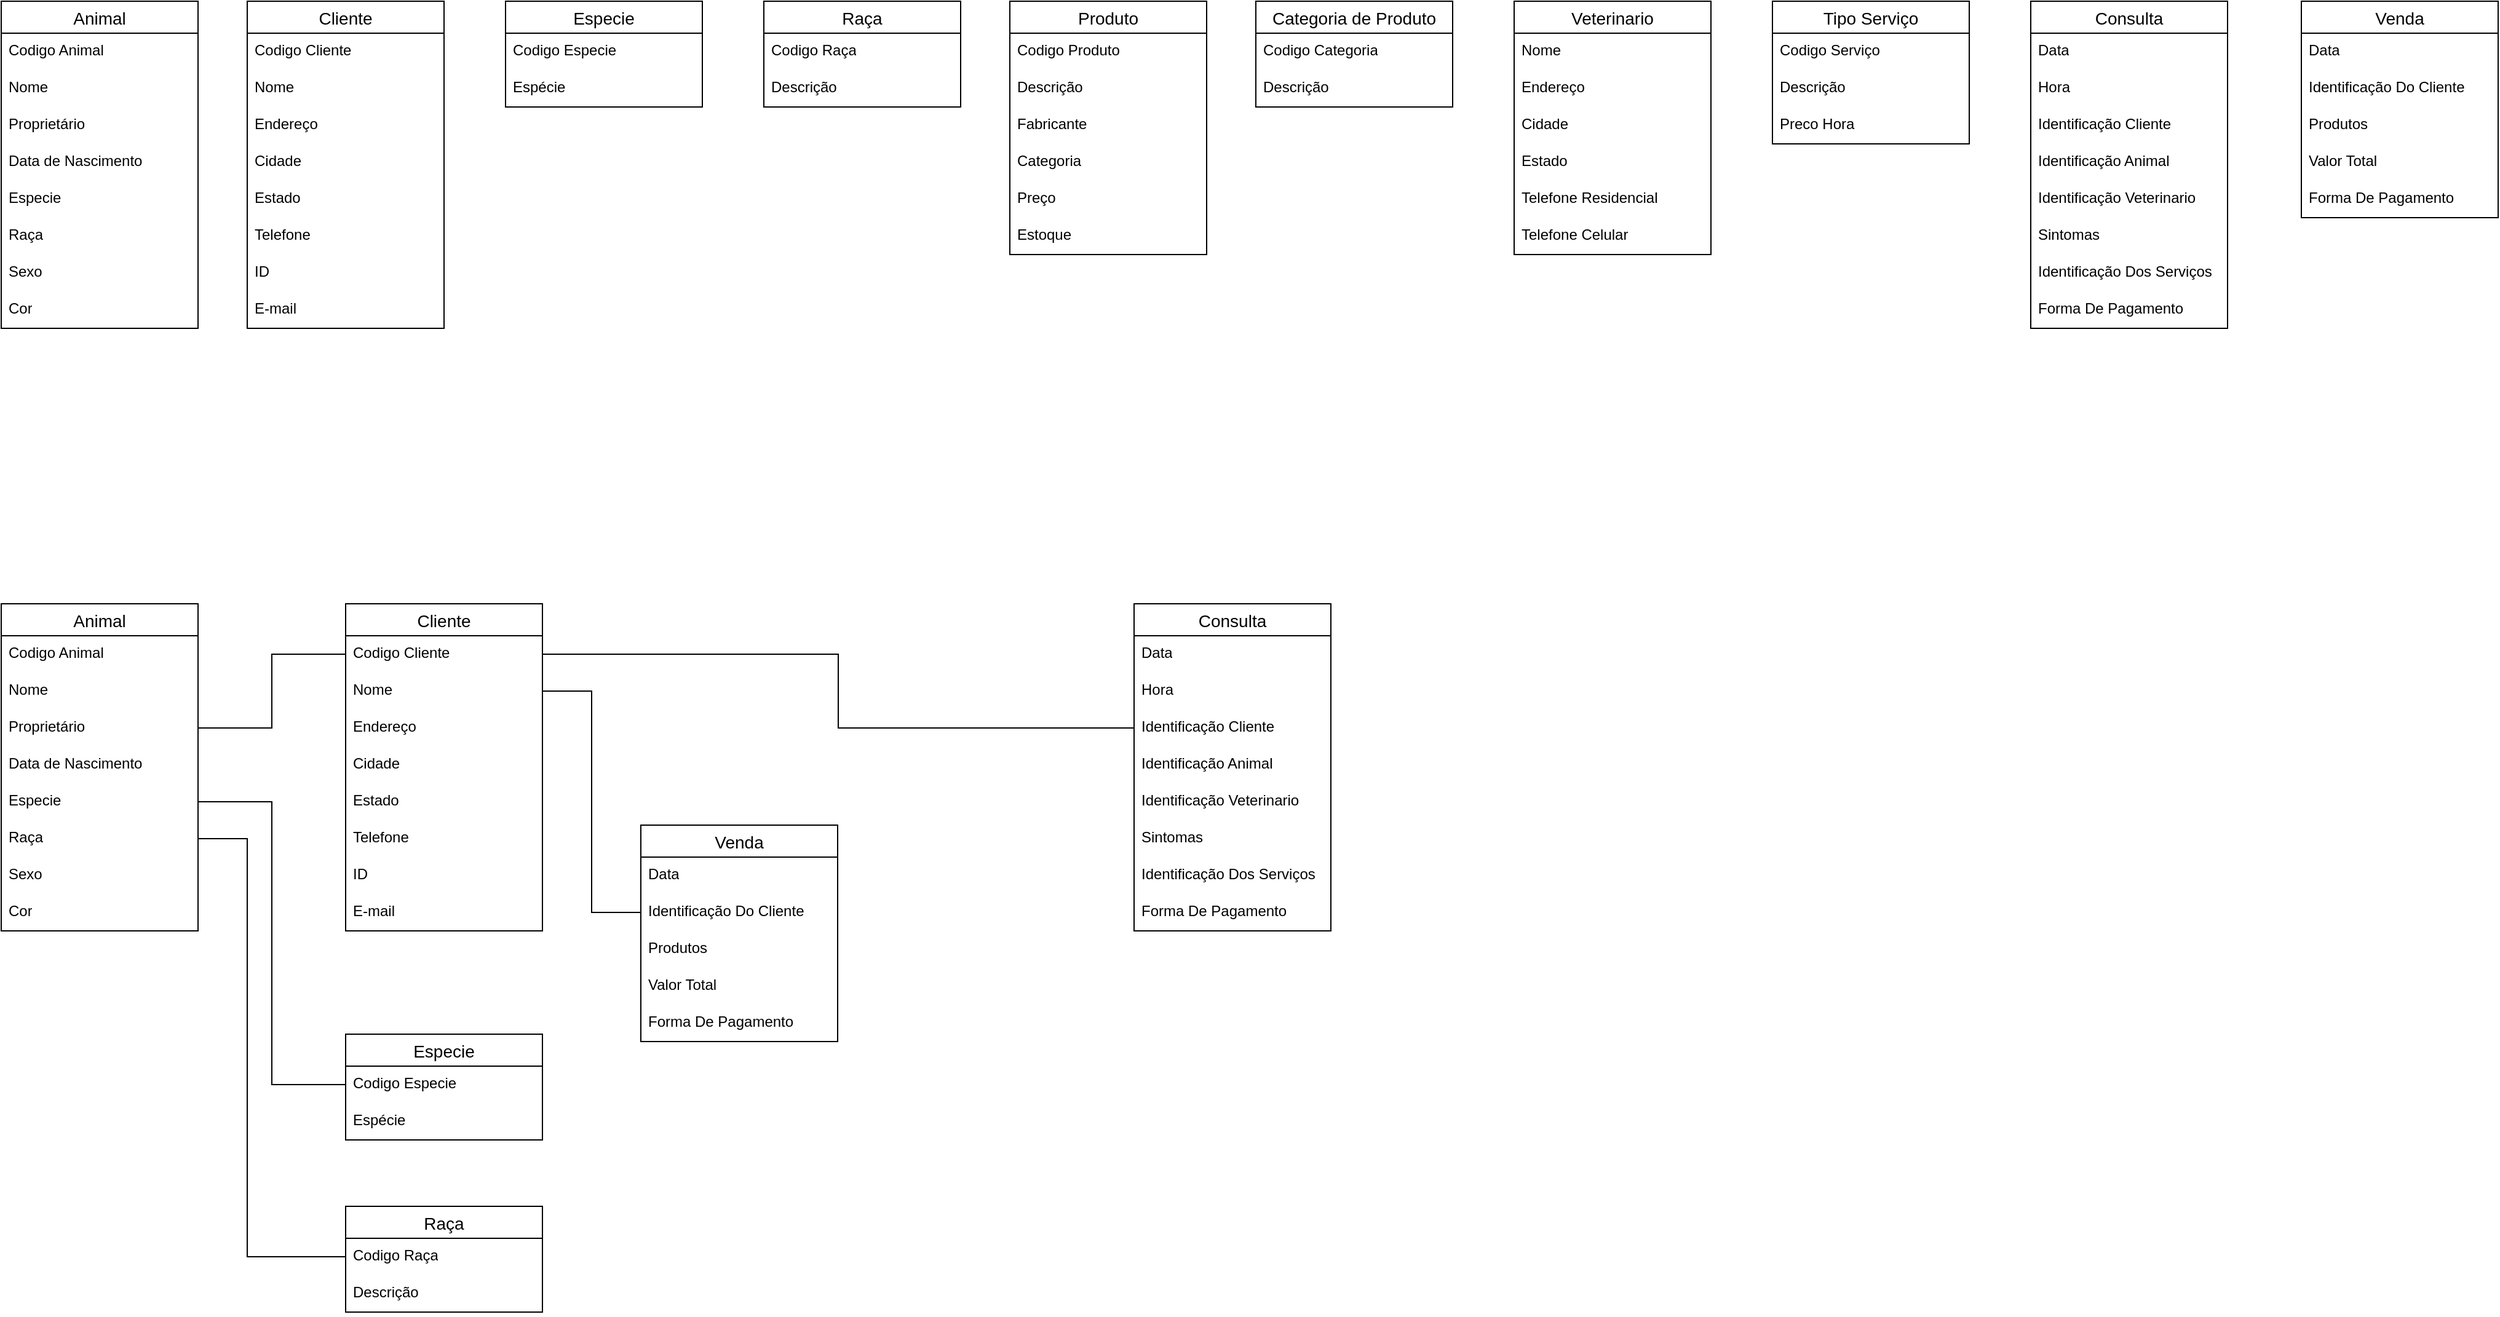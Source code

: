 <mxfile version="22.0.0" type="github">
  <diagram name="Página-1" id="ZrA-hHJ0svuS0dq6kswA">
    <mxGraphModel dx="1093" dy="605" grid="1" gridSize="10" guides="1" tooltips="1" connect="1" arrows="1" fold="1" page="1" pageScale="1" pageWidth="827" pageHeight="1169" math="0" shadow="0">
      <root>
        <mxCell id="0" />
        <mxCell id="1" parent="0" />
        <mxCell id="Bo7M6a19OD1Z6Rpg5-J2-1" value="Animal" style="swimlane;fontStyle=0;childLayout=stackLayout;horizontal=1;startSize=26;horizontalStack=0;resizeParent=1;resizeParentMax=0;resizeLast=0;collapsible=1;marginBottom=0;align=center;fontSize=14;" parent="1" vertex="1">
          <mxGeometry x="240" y="110" width="160" height="266" as="geometry" />
        </mxCell>
        <mxCell id="Bo7M6a19OD1Z6Rpg5-J2-2" value="Codigo Animal" style="text;strokeColor=none;fillColor=none;spacingLeft=4;spacingRight=4;overflow=hidden;rotatable=0;points=[[0,0.5],[1,0.5]];portConstraint=eastwest;fontSize=12;whiteSpace=wrap;html=1;" parent="Bo7M6a19OD1Z6Rpg5-J2-1" vertex="1">
          <mxGeometry y="26" width="160" height="30" as="geometry" />
        </mxCell>
        <mxCell id="Bo7M6a19OD1Z6Rpg5-J2-3" value="Nome" style="text;strokeColor=none;fillColor=none;spacingLeft=4;spacingRight=4;overflow=hidden;rotatable=0;points=[[0,0.5],[1,0.5]];portConstraint=eastwest;fontSize=12;whiteSpace=wrap;html=1;" parent="Bo7M6a19OD1Z6Rpg5-J2-1" vertex="1">
          <mxGeometry y="56" width="160" height="30" as="geometry" />
        </mxCell>
        <mxCell id="Bo7M6a19OD1Z6Rpg5-J2-6" value="Proprietário" style="text;strokeColor=none;fillColor=none;spacingLeft=4;spacingRight=4;overflow=hidden;rotatable=0;points=[[0,0.5],[1,0.5]];portConstraint=eastwest;fontSize=12;whiteSpace=wrap;html=1;" parent="Bo7M6a19OD1Z6Rpg5-J2-1" vertex="1">
          <mxGeometry y="86" width="160" height="30" as="geometry" />
        </mxCell>
        <mxCell id="Bo7M6a19OD1Z6Rpg5-J2-7" value="Data de Nascimento" style="text;strokeColor=none;fillColor=none;spacingLeft=4;spacingRight=4;overflow=hidden;rotatable=0;points=[[0,0.5],[1,0.5]];portConstraint=eastwest;fontSize=12;whiteSpace=wrap;html=1;" parent="Bo7M6a19OD1Z6Rpg5-J2-1" vertex="1">
          <mxGeometry y="116" width="160" height="30" as="geometry" />
        </mxCell>
        <mxCell id="Bo7M6a19OD1Z6Rpg5-J2-4" value="Especie" style="text;strokeColor=none;fillColor=none;spacingLeft=4;spacingRight=4;overflow=hidden;rotatable=0;points=[[0,0.5],[1,0.5]];portConstraint=eastwest;fontSize=12;whiteSpace=wrap;html=1;" parent="Bo7M6a19OD1Z6Rpg5-J2-1" vertex="1">
          <mxGeometry y="146" width="160" height="30" as="geometry" />
        </mxCell>
        <mxCell id="Bo7M6a19OD1Z6Rpg5-J2-8" value="Raça" style="text;strokeColor=none;fillColor=none;spacingLeft=4;spacingRight=4;overflow=hidden;rotatable=0;points=[[0,0.5],[1,0.5]];portConstraint=eastwest;fontSize=12;whiteSpace=wrap;html=1;" parent="Bo7M6a19OD1Z6Rpg5-J2-1" vertex="1">
          <mxGeometry y="176" width="160" height="30" as="geometry" />
        </mxCell>
        <mxCell id="Bo7M6a19OD1Z6Rpg5-J2-9" value="Sexo" style="text;strokeColor=none;fillColor=none;spacingLeft=4;spacingRight=4;overflow=hidden;rotatable=0;points=[[0,0.5],[1,0.5]];portConstraint=eastwest;fontSize=12;whiteSpace=wrap;html=1;" parent="Bo7M6a19OD1Z6Rpg5-J2-1" vertex="1">
          <mxGeometry y="206" width="160" height="30" as="geometry" />
        </mxCell>
        <mxCell id="Bo7M6a19OD1Z6Rpg5-J2-10" value="Cor" style="text;strokeColor=none;fillColor=none;spacingLeft=4;spacingRight=4;overflow=hidden;rotatable=0;points=[[0,0.5],[1,0.5]];portConstraint=eastwest;fontSize=12;whiteSpace=wrap;html=1;" parent="Bo7M6a19OD1Z6Rpg5-J2-1" vertex="1">
          <mxGeometry y="236" width="160" height="30" as="geometry" />
        </mxCell>
        <mxCell id="Bo7M6a19OD1Z6Rpg5-J2-11" value="Cliente" style="swimlane;fontStyle=0;childLayout=stackLayout;horizontal=1;startSize=26;horizontalStack=0;resizeParent=1;resizeParentMax=0;resizeLast=0;collapsible=1;marginBottom=0;align=center;fontSize=14;" parent="1" vertex="1">
          <mxGeometry x="440" y="110" width="160" height="266" as="geometry" />
        </mxCell>
        <mxCell id="Bo7M6a19OD1Z6Rpg5-J2-12" value="Codigo Cliente" style="text;strokeColor=none;fillColor=none;spacingLeft=4;spacingRight=4;overflow=hidden;rotatable=0;points=[[0,0.5],[1,0.5]];portConstraint=eastwest;fontSize=12;whiteSpace=wrap;html=1;" parent="Bo7M6a19OD1Z6Rpg5-J2-11" vertex="1">
          <mxGeometry y="26" width="160" height="30" as="geometry" />
        </mxCell>
        <mxCell id="Bo7M6a19OD1Z6Rpg5-J2-13" value="Nome" style="text;strokeColor=none;fillColor=none;spacingLeft=4;spacingRight=4;overflow=hidden;rotatable=0;points=[[0,0.5],[1,0.5]];portConstraint=eastwest;fontSize=12;whiteSpace=wrap;html=1;" parent="Bo7M6a19OD1Z6Rpg5-J2-11" vertex="1">
          <mxGeometry y="56" width="160" height="30" as="geometry" />
        </mxCell>
        <mxCell id="Bo7M6a19OD1Z6Rpg5-J2-14" value="Endereço" style="text;strokeColor=none;fillColor=none;spacingLeft=4;spacingRight=4;overflow=hidden;rotatable=0;points=[[0,0.5],[1,0.5]];portConstraint=eastwest;fontSize=12;whiteSpace=wrap;html=1;" parent="Bo7M6a19OD1Z6Rpg5-J2-11" vertex="1">
          <mxGeometry y="86" width="160" height="30" as="geometry" />
        </mxCell>
        <mxCell id="Bo7M6a19OD1Z6Rpg5-J2-15" value="Cidade" style="text;strokeColor=none;fillColor=none;spacingLeft=4;spacingRight=4;overflow=hidden;rotatable=0;points=[[0,0.5],[1,0.5]];portConstraint=eastwest;fontSize=12;whiteSpace=wrap;html=1;" parent="Bo7M6a19OD1Z6Rpg5-J2-11" vertex="1">
          <mxGeometry y="116" width="160" height="30" as="geometry" />
        </mxCell>
        <mxCell id="Bo7M6a19OD1Z6Rpg5-J2-16" value="Estado" style="text;strokeColor=none;fillColor=none;spacingLeft=4;spacingRight=4;overflow=hidden;rotatable=0;points=[[0,0.5],[1,0.5]];portConstraint=eastwest;fontSize=12;whiteSpace=wrap;html=1;" parent="Bo7M6a19OD1Z6Rpg5-J2-11" vertex="1">
          <mxGeometry y="146" width="160" height="30" as="geometry" />
        </mxCell>
        <mxCell id="Bo7M6a19OD1Z6Rpg5-J2-17" value="Telefone" style="text;strokeColor=none;fillColor=none;spacingLeft=4;spacingRight=4;overflow=hidden;rotatable=0;points=[[0,0.5],[1,0.5]];portConstraint=eastwest;fontSize=12;whiteSpace=wrap;html=1;" parent="Bo7M6a19OD1Z6Rpg5-J2-11" vertex="1">
          <mxGeometry y="176" width="160" height="30" as="geometry" />
        </mxCell>
        <mxCell id="Bo7M6a19OD1Z6Rpg5-J2-18" value="ID" style="text;strokeColor=none;fillColor=none;spacingLeft=4;spacingRight=4;overflow=hidden;rotatable=0;points=[[0,0.5],[1,0.5]];portConstraint=eastwest;fontSize=12;whiteSpace=wrap;html=1;" parent="Bo7M6a19OD1Z6Rpg5-J2-11" vertex="1">
          <mxGeometry y="206" width="160" height="30" as="geometry" />
        </mxCell>
        <mxCell id="Bo7M6a19OD1Z6Rpg5-J2-19" value="E-mail" style="text;strokeColor=none;fillColor=none;spacingLeft=4;spacingRight=4;overflow=hidden;rotatable=0;points=[[0,0.5],[1,0.5]];portConstraint=eastwest;fontSize=12;whiteSpace=wrap;html=1;" parent="Bo7M6a19OD1Z6Rpg5-J2-11" vertex="1">
          <mxGeometry y="236" width="160" height="30" as="geometry" />
        </mxCell>
        <mxCell id="Bo7M6a19OD1Z6Rpg5-J2-21" value="Especie" style="swimlane;fontStyle=0;childLayout=stackLayout;horizontal=1;startSize=26;horizontalStack=0;resizeParent=1;resizeParentMax=0;resizeLast=0;collapsible=1;marginBottom=0;align=center;fontSize=14;" parent="1" vertex="1">
          <mxGeometry x="650" y="110" width="160" height="86" as="geometry" />
        </mxCell>
        <mxCell id="Bo7M6a19OD1Z6Rpg5-J2-22" value="Codigo Especie" style="text;strokeColor=none;fillColor=none;spacingLeft=4;spacingRight=4;overflow=hidden;rotatable=0;points=[[0,0.5],[1,0.5]];portConstraint=eastwest;fontSize=12;whiteSpace=wrap;html=1;" parent="Bo7M6a19OD1Z6Rpg5-J2-21" vertex="1">
          <mxGeometry y="26" width="160" height="30" as="geometry" />
        </mxCell>
        <mxCell id="Bo7M6a19OD1Z6Rpg5-J2-23" value="Espécie" style="text;strokeColor=none;fillColor=none;spacingLeft=4;spacingRight=4;overflow=hidden;rotatable=0;points=[[0,0.5],[1,0.5]];portConstraint=eastwest;fontSize=12;whiteSpace=wrap;html=1;" parent="Bo7M6a19OD1Z6Rpg5-J2-21" vertex="1">
          <mxGeometry y="56" width="160" height="30" as="geometry" />
        </mxCell>
        <mxCell id="Bo7M6a19OD1Z6Rpg5-J2-30" value="Raça" style="swimlane;fontStyle=0;childLayout=stackLayout;horizontal=1;startSize=26;horizontalStack=0;resizeParent=1;resizeParentMax=0;resizeLast=0;collapsible=1;marginBottom=0;align=center;fontSize=14;" parent="1" vertex="1">
          <mxGeometry x="860" y="110" width="160" height="86" as="geometry" />
        </mxCell>
        <mxCell id="Bo7M6a19OD1Z6Rpg5-J2-31" value="Codigo Raça" style="text;strokeColor=none;fillColor=none;spacingLeft=4;spacingRight=4;overflow=hidden;rotatable=0;points=[[0,0.5],[1,0.5]];portConstraint=eastwest;fontSize=12;whiteSpace=wrap;html=1;" parent="Bo7M6a19OD1Z6Rpg5-J2-30" vertex="1">
          <mxGeometry y="26" width="160" height="30" as="geometry" />
        </mxCell>
        <mxCell id="Bo7M6a19OD1Z6Rpg5-J2-32" value="Descrição" style="text;strokeColor=none;fillColor=none;spacingLeft=4;spacingRight=4;overflow=hidden;rotatable=0;points=[[0,0.5],[1,0.5]];portConstraint=eastwest;fontSize=12;whiteSpace=wrap;html=1;" parent="Bo7M6a19OD1Z6Rpg5-J2-30" vertex="1">
          <mxGeometry y="56" width="160" height="30" as="geometry" />
        </mxCell>
        <mxCell id="Bo7M6a19OD1Z6Rpg5-J2-33" value="Produto" style="swimlane;fontStyle=0;childLayout=stackLayout;horizontal=1;startSize=26;horizontalStack=0;resizeParent=1;resizeParentMax=0;resizeLast=0;collapsible=1;marginBottom=0;align=center;fontSize=14;" parent="1" vertex="1">
          <mxGeometry x="1060" y="110" width="160" height="206" as="geometry" />
        </mxCell>
        <mxCell id="Bo7M6a19OD1Z6Rpg5-J2-34" value="Codigo Produto" style="text;strokeColor=none;fillColor=none;spacingLeft=4;spacingRight=4;overflow=hidden;rotatable=0;points=[[0,0.5],[1,0.5]];portConstraint=eastwest;fontSize=12;whiteSpace=wrap;html=1;" parent="Bo7M6a19OD1Z6Rpg5-J2-33" vertex="1">
          <mxGeometry y="26" width="160" height="30" as="geometry" />
        </mxCell>
        <mxCell id="Bo7M6a19OD1Z6Rpg5-J2-35" value="Descrição" style="text;strokeColor=none;fillColor=none;spacingLeft=4;spacingRight=4;overflow=hidden;rotatable=0;points=[[0,0.5],[1,0.5]];portConstraint=eastwest;fontSize=12;whiteSpace=wrap;html=1;" parent="Bo7M6a19OD1Z6Rpg5-J2-33" vertex="1">
          <mxGeometry y="56" width="160" height="30" as="geometry" />
        </mxCell>
        <mxCell id="Bo7M6a19OD1Z6Rpg5-J2-36" value="Fabricante" style="text;strokeColor=none;fillColor=none;spacingLeft=4;spacingRight=4;overflow=hidden;rotatable=0;points=[[0,0.5],[1,0.5]];portConstraint=eastwest;fontSize=12;whiteSpace=wrap;html=1;" parent="Bo7M6a19OD1Z6Rpg5-J2-33" vertex="1">
          <mxGeometry y="86" width="160" height="30" as="geometry" />
        </mxCell>
        <mxCell id="Bo7M6a19OD1Z6Rpg5-J2-37" value="Categoria" style="text;strokeColor=none;fillColor=none;spacingLeft=4;spacingRight=4;overflow=hidden;rotatable=0;points=[[0,0.5],[1,0.5]];portConstraint=eastwest;fontSize=12;whiteSpace=wrap;html=1;" parent="Bo7M6a19OD1Z6Rpg5-J2-33" vertex="1">
          <mxGeometry y="116" width="160" height="30" as="geometry" />
        </mxCell>
        <mxCell id="Bo7M6a19OD1Z6Rpg5-J2-38" value="Preço" style="text;strokeColor=none;fillColor=none;spacingLeft=4;spacingRight=4;overflow=hidden;rotatable=0;points=[[0,0.5],[1,0.5]];portConstraint=eastwest;fontSize=12;whiteSpace=wrap;html=1;" parent="Bo7M6a19OD1Z6Rpg5-J2-33" vertex="1">
          <mxGeometry y="146" width="160" height="30" as="geometry" />
        </mxCell>
        <mxCell id="Bo7M6a19OD1Z6Rpg5-J2-39" value="Estoque" style="text;strokeColor=none;fillColor=none;spacingLeft=4;spacingRight=4;overflow=hidden;rotatable=0;points=[[0,0.5],[1,0.5]];portConstraint=eastwest;fontSize=12;whiteSpace=wrap;html=1;" parent="Bo7M6a19OD1Z6Rpg5-J2-33" vertex="1">
          <mxGeometry y="176" width="160" height="30" as="geometry" />
        </mxCell>
        <mxCell id="Bo7M6a19OD1Z6Rpg5-J2-42" value="Categoria de Produto" style="swimlane;fontStyle=0;childLayout=stackLayout;horizontal=1;startSize=26;horizontalStack=0;resizeParent=1;resizeParentMax=0;resizeLast=0;collapsible=1;marginBottom=0;align=center;fontSize=14;" parent="1" vertex="1">
          <mxGeometry x="1260" y="110" width="160" height="86" as="geometry" />
        </mxCell>
        <mxCell id="Bo7M6a19OD1Z6Rpg5-J2-43" value="Codigo Categoria" style="text;strokeColor=none;fillColor=none;spacingLeft=4;spacingRight=4;overflow=hidden;rotatable=0;points=[[0,0.5],[1,0.5]];portConstraint=eastwest;fontSize=12;whiteSpace=wrap;html=1;" parent="Bo7M6a19OD1Z6Rpg5-J2-42" vertex="1">
          <mxGeometry y="26" width="160" height="30" as="geometry" />
        </mxCell>
        <mxCell id="Bo7M6a19OD1Z6Rpg5-J2-44" value="Descrição" style="text;strokeColor=none;fillColor=none;spacingLeft=4;spacingRight=4;overflow=hidden;rotatable=0;points=[[0,0.5],[1,0.5]];portConstraint=eastwest;fontSize=12;whiteSpace=wrap;html=1;" parent="Bo7M6a19OD1Z6Rpg5-J2-42" vertex="1">
          <mxGeometry y="56" width="160" height="30" as="geometry" />
        </mxCell>
        <mxCell id="Bo7M6a19OD1Z6Rpg5-J2-45" value="Veterinario" style="swimlane;fontStyle=0;childLayout=stackLayout;horizontal=1;startSize=26;horizontalStack=0;resizeParent=1;resizeParentMax=0;resizeLast=0;collapsible=1;marginBottom=0;align=center;fontSize=14;" parent="1" vertex="1">
          <mxGeometry x="1470" y="110" width="160" height="206" as="geometry" />
        </mxCell>
        <mxCell id="Bo7M6a19OD1Z6Rpg5-J2-47" value="Nome" style="text;strokeColor=none;fillColor=none;spacingLeft=4;spacingRight=4;overflow=hidden;rotatable=0;points=[[0,0.5],[1,0.5]];portConstraint=eastwest;fontSize=12;whiteSpace=wrap;html=1;" parent="Bo7M6a19OD1Z6Rpg5-J2-45" vertex="1">
          <mxGeometry y="26" width="160" height="30" as="geometry" />
        </mxCell>
        <mxCell id="Bo7M6a19OD1Z6Rpg5-J2-48" value="Endereço" style="text;strokeColor=none;fillColor=none;spacingLeft=4;spacingRight=4;overflow=hidden;rotatable=0;points=[[0,0.5],[1,0.5]];portConstraint=eastwest;fontSize=12;whiteSpace=wrap;html=1;" parent="Bo7M6a19OD1Z6Rpg5-J2-45" vertex="1">
          <mxGeometry y="56" width="160" height="30" as="geometry" />
        </mxCell>
        <mxCell id="Bo7M6a19OD1Z6Rpg5-J2-49" value="Cidade" style="text;strokeColor=none;fillColor=none;spacingLeft=4;spacingRight=4;overflow=hidden;rotatable=0;points=[[0,0.5],[1,0.5]];portConstraint=eastwest;fontSize=12;whiteSpace=wrap;html=1;" parent="Bo7M6a19OD1Z6Rpg5-J2-45" vertex="1">
          <mxGeometry y="86" width="160" height="30" as="geometry" />
        </mxCell>
        <mxCell id="Bo7M6a19OD1Z6Rpg5-J2-50" value="Estado" style="text;strokeColor=none;fillColor=none;spacingLeft=4;spacingRight=4;overflow=hidden;rotatable=0;points=[[0,0.5],[1,0.5]];portConstraint=eastwest;fontSize=12;whiteSpace=wrap;html=1;" parent="Bo7M6a19OD1Z6Rpg5-J2-45" vertex="1">
          <mxGeometry y="116" width="160" height="30" as="geometry" />
        </mxCell>
        <mxCell id="Bo7M6a19OD1Z6Rpg5-J2-51" value="Telefone Residencial" style="text;strokeColor=none;fillColor=none;spacingLeft=4;spacingRight=4;overflow=hidden;rotatable=0;points=[[0,0.5],[1,0.5]];portConstraint=eastwest;fontSize=12;whiteSpace=wrap;html=1;" parent="Bo7M6a19OD1Z6Rpg5-J2-45" vertex="1">
          <mxGeometry y="146" width="160" height="30" as="geometry" />
        </mxCell>
        <mxCell id="Bo7M6a19OD1Z6Rpg5-J2-54" value="Telefone Celular" style="text;strokeColor=none;fillColor=none;spacingLeft=4;spacingRight=4;overflow=hidden;rotatable=0;points=[[0,0.5],[1,0.5]];portConstraint=eastwest;fontSize=12;whiteSpace=wrap;html=1;" parent="Bo7M6a19OD1Z6Rpg5-J2-45" vertex="1">
          <mxGeometry y="176" width="160" height="30" as="geometry" />
        </mxCell>
        <mxCell id="JYmGr7B9ojMFk2uYtKPB-1" value="Tipo Serviço" style="swimlane;fontStyle=0;childLayout=stackLayout;horizontal=1;startSize=26;horizontalStack=0;resizeParent=1;resizeParentMax=0;resizeLast=0;collapsible=1;marginBottom=0;align=center;fontSize=14;" vertex="1" parent="1">
          <mxGeometry x="1680" y="110" width="160" height="116" as="geometry" />
        </mxCell>
        <mxCell id="JYmGr7B9ojMFk2uYtKPB-2" value="Codigo Serviço&lt;br&gt;" style="text;strokeColor=none;fillColor=none;spacingLeft=4;spacingRight=4;overflow=hidden;rotatable=0;points=[[0,0.5],[1,0.5]];portConstraint=eastwest;fontSize=12;whiteSpace=wrap;html=1;" vertex="1" parent="JYmGr7B9ojMFk2uYtKPB-1">
          <mxGeometry y="26" width="160" height="30" as="geometry" />
        </mxCell>
        <mxCell id="JYmGr7B9ojMFk2uYtKPB-3" value="Descrição" style="text;strokeColor=none;fillColor=none;spacingLeft=4;spacingRight=4;overflow=hidden;rotatable=0;points=[[0,0.5],[1,0.5]];portConstraint=eastwest;fontSize=12;whiteSpace=wrap;html=1;" vertex="1" parent="JYmGr7B9ojMFk2uYtKPB-1">
          <mxGeometry y="56" width="160" height="30" as="geometry" />
        </mxCell>
        <mxCell id="JYmGr7B9ojMFk2uYtKPB-4" value="Preco Hora" style="text;strokeColor=none;fillColor=none;spacingLeft=4;spacingRight=4;overflow=hidden;rotatable=0;points=[[0,0.5],[1,0.5]];portConstraint=eastwest;fontSize=12;whiteSpace=wrap;html=1;" vertex="1" parent="JYmGr7B9ojMFk2uYtKPB-1">
          <mxGeometry y="86" width="160" height="30" as="geometry" />
        </mxCell>
        <mxCell id="JYmGr7B9ojMFk2uYtKPB-5" value="Consulta" style="swimlane;fontStyle=0;childLayout=stackLayout;horizontal=1;startSize=26;horizontalStack=0;resizeParent=1;resizeParentMax=0;resizeLast=0;collapsible=1;marginBottom=0;align=center;fontSize=14;" vertex="1" parent="1">
          <mxGeometry x="1890" y="110" width="160" height="266" as="geometry" />
        </mxCell>
        <mxCell id="JYmGr7B9ojMFk2uYtKPB-6" value="Data" style="text;strokeColor=none;fillColor=none;spacingLeft=4;spacingRight=4;overflow=hidden;rotatable=0;points=[[0,0.5],[1,0.5]];portConstraint=eastwest;fontSize=12;whiteSpace=wrap;html=1;" vertex="1" parent="JYmGr7B9ojMFk2uYtKPB-5">
          <mxGeometry y="26" width="160" height="30" as="geometry" />
        </mxCell>
        <mxCell id="JYmGr7B9ojMFk2uYtKPB-7" value="Hora" style="text;strokeColor=none;fillColor=none;spacingLeft=4;spacingRight=4;overflow=hidden;rotatable=0;points=[[0,0.5],[1,0.5]];portConstraint=eastwest;fontSize=12;whiteSpace=wrap;html=1;" vertex="1" parent="JYmGr7B9ojMFk2uYtKPB-5">
          <mxGeometry y="56" width="160" height="30" as="geometry" />
        </mxCell>
        <mxCell id="JYmGr7B9ojMFk2uYtKPB-8" value="&lt;div&gt;Identificação Cliente&lt;/div&gt;&lt;div&gt;&lt;br&gt;&lt;/div&gt;" style="text;strokeColor=none;fillColor=none;spacingLeft=4;spacingRight=4;overflow=hidden;rotatable=0;points=[[0,0.5],[1,0.5]];portConstraint=eastwest;fontSize=12;whiteSpace=wrap;html=1;" vertex="1" parent="JYmGr7B9ojMFk2uYtKPB-5">
          <mxGeometry y="86" width="160" height="30" as="geometry" />
        </mxCell>
        <mxCell id="JYmGr7B9ojMFk2uYtKPB-9" value="&lt;div&gt;Identificação Animal&lt;/div&gt;&lt;div&gt;&lt;br&gt;&lt;/div&gt;" style="text;strokeColor=none;fillColor=none;spacingLeft=4;spacingRight=4;overflow=hidden;rotatable=0;points=[[0,0.5],[1,0.5]];portConstraint=eastwest;fontSize=12;whiteSpace=wrap;html=1;" vertex="1" parent="JYmGr7B9ojMFk2uYtKPB-5">
          <mxGeometry y="116" width="160" height="30" as="geometry" />
        </mxCell>
        <mxCell id="JYmGr7B9ojMFk2uYtKPB-10" value="&lt;div&gt;Identificação Veterinario&lt;/div&gt;&lt;div&gt;&lt;br&gt;&lt;/div&gt;" style="text;strokeColor=none;fillColor=none;spacingLeft=4;spacingRight=4;overflow=hidden;rotatable=0;points=[[0,0.5],[1,0.5]];portConstraint=eastwest;fontSize=12;whiteSpace=wrap;html=1;" vertex="1" parent="JYmGr7B9ojMFk2uYtKPB-5">
          <mxGeometry y="146" width="160" height="30" as="geometry" />
        </mxCell>
        <mxCell id="JYmGr7B9ojMFk2uYtKPB-11" value="&lt;div&gt;Sintomas&lt;/div&gt;&lt;div&gt;&lt;br&gt;&lt;/div&gt;" style="text;strokeColor=none;fillColor=none;spacingLeft=4;spacingRight=4;overflow=hidden;rotatable=0;points=[[0,0.5],[1,0.5]];portConstraint=eastwest;fontSize=12;whiteSpace=wrap;html=1;" vertex="1" parent="JYmGr7B9ojMFk2uYtKPB-5">
          <mxGeometry y="176" width="160" height="30" as="geometry" />
        </mxCell>
        <mxCell id="JYmGr7B9ojMFk2uYtKPB-39" value="&lt;div&gt;&lt;div&gt;Identificação Dos Serviços&lt;/div&gt;&lt;/div&gt;&lt;div&gt;&lt;br&gt;&lt;/div&gt;" style="text;strokeColor=none;fillColor=none;spacingLeft=4;spacingRight=4;overflow=hidden;rotatable=0;points=[[0,0.5],[1,0.5]];portConstraint=eastwest;fontSize=12;whiteSpace=wrap;html=1;" vertex="1" parent="JYmGr7B9ojMFk2uYtKPB-5">
          <mxGeometry y="206" width="160" height="30" as="geometry" />
        </mxCell>
        <mxCell id="JYmGr7B9ojMFk2uYtKPB-40" value="&lt;div&gt;&lt;div&gt;&lt;div&gt;Forma De Pagamento&lt;/div&gt;&lt;/div&gt;&lt;/div&gt;&lt;div&gt;&lt;br&gt;&lt;/div&gt;" style="text;strokeColor=none;fillColor=none;spacingLeft=4;spacingRight=4;overflow=hidden;rotatable=0;points=[[0,0.5],[1,0.5]];portConstraint=eastwest;fontSize=12;whiteSpace=wrap;html=1;" vertex="1" parent="JYmGr7B9ojMFk2uYtKPB-5">
          <mxGeometry y="236" width="160" height="30" as="geometry" />
        </mxCell>
        <mxCell id="JYmGr7B9ojMFk2uYtKPB-12" value="Animal" style="swimlane;fontStyle=0;childLayout=stackLayout;horizontal=1;startSize=26;horizontalStack=0;resizeParent=1;resizeParentMax=0;resizeLast=0;collapsible=1;marginBottom=0;align=center;fontSize=14;" vertex="1" parent="1">
          <mxGeometry x="240" y="600" width="160" height="266" as="geometry" />
        </mxCell>
        <mxCell id="JYmGr7B9ojMFk2uYtKPB-13" value="Codigo Animal" style="text;strokeColor=none;fillColor=none;spacingLeft=4;spacingRight=4;overflow=hidden;rotatable=0;points=[[0,0.5],[1,0.5]];portConstraint=eastwest;fontSize=12;whiteSpace=wrap;html=1;" vertex="1" parent="JYmGr7B9ojMFk2uYtKPB-12">
          <mxGeometry y="26" width="160" height="30" as="geometry" />
        </mxCell>
        <mxCell id="JYmGr7B9ojMFk2uYtKPB-14" value="Nome" style="text;strokeColor=none;fillColor=none;spacingLeft=4;spacingRight=4;overflow=hidden;rotatable=0;points=[[0,0.5],[1,0.5]];portConstraint=eastwest;fontSize=12;whiteSpace=wrap;html=1;" vertex="1" parent="JYmGr7B9ojMFk2uYtKPB-12">
          <mxGeometry y="56" width="160" height="30" as="geometry" />
        </mxCell>
        <mxCell id="JYmGr7B9ojMFk2uYtKPB-15" value="Proprietário" style="text;strokeColor=none;fillColor=none;spacingLeft=4;spacingRight=4;overflow=hidden;rotatable=0;points=[[0,0.5],[1,0.5]];portConstraint=eastwest;fontSize=12;whiteSpace=wrap;html=1;" vertex="1" parent="JYmGr7B9ojMFk2uYtKPB-12">
          <mxGeometry y="86" width="160" height="30" as="geometry" />
        </mxCell>
        <mxCell id="JYmGr7B9ojMFk2uYtKPB-16" value="Data de Nascimento" style="text;strokeColor=none;fillColor=none;spacingLeft=4;spacingRight=4;overflow=hidden;rotatable=0;points=[[0,0.5],[1,0.5]];portConstraint=eastwest;fontSize=12;whiteSpace=wrap;html=1;" vertex="1" parent="JYmGr7B9ojMFk2uYtKPB-12">
          <mxGeometry y="116" width="160" height="30" as="geometry" />
        </mxCell>
        <mxCell id="JYmGr7B9ojMFk2uYtKPB-17" value="Especie" style="text;strokeColor=none;fillColor=none;spacingLeft=4;spacingRight=4;overflow=hidden;rotatable=0;points=[[0,0.5],[1,0.5]];portConstraint=eastwest;fontSize=12;whiteSpace=wrap;html=1;" vertex="1" parent="JYmGr7B9ojMFk2uYtKPB-12">
          <mxGeometry y="146" width="160" height="30" as="geometry" />
        </mxCell>
        <mxCell id="JYmGr7B9ojMFk2uYtKPB-18" value="Raça" style="text;strokeColor=none;fillColor=none;spacingLeft=4;spacingRight=4;overflow=hidden;rotatable=0;points=[[0,0.5],[1,0.5]];portConstraint=eastwest;fontSize=12;whiteSpace=wrap;html=1;" vertex="1" parent="JYmGr7B9ojMFk2uYtKPB-12">
          <mxGeometry y="176" width="160" height="30" as="geometry" />
        </mxCell>
        <mxCell id="JYmGr7B9ojMFk2uYtKPB-19" value="Sexo" style="text;strokeColor=none;fillColor=none;spacingLeft=4;spacingRight=4;overflow=hidden;rotatable=0;points=[[0,0.5],[1,0.5]];portConstraint=eastwest;fontSize=12;whiteSpace=wrap;html=1;" vertex="1" parent="JYmGr7B9ojMFk2uYtKPB-12">
          <mxGeometry y="206" width="160" height="30" as="geometry" />
        </mxCell>
        <mxCell id="JYmGr7B9ojMFk2uYtKPB-20" value="Cor" style="text;strokeColor=none;fillColor=none;spacingLeft=4;spacingRight=4;overflow=hidden;rotatable=0;points=[[0,0.5],[1,0.5]];portConstraint=eastwest;fontSize=12;whiteSpace=wrap;html=1;" vertex="1" parent="JYmGr7B9ojMFk2uYtKPB-12">
          <mxGeometry y="236" width="160" height="30" as="geometry" />
        </mxCell>
        <mxCell id="JYmGr7B9ojMFk2uYtKPB-21" value="Cliente" style="swimlane;fontStyle=0;childLayout=stackLayout;horizontal=1;startSize=26;horizontalStack=0;resizeParent=1;resizeParentMax=0;resizeLast=0;collapsible=1;marginBottom=0;align=center;fontSize=14;" vertex="1" parent="1">
          <mxGeometry x="520" y="600" width="160" height="266" as="geometry" />
        </mxCell>
        <mxCell id="JYmGr7B9ojMFk2uYtKPB-22" value="Codigo Cliente" style="text;strokeColor=none;fillColor=none;spacingLeft=4;spacingRight=4;overflow=hidden;rotatable=0;points=[[0,0.5],[1,0.5]];portConstraint=eastwest;fontSize=12;whiteSpace=wrap;html=1;" vertex="1" parent="JYmGr7B9ojMFk2uYtKPB-21">
          <mxGeometry y="26" width="160" height="30" as="geometry" />
        </mxCell>
        <mxCell id="JYmGr7B9ojMFk2uYtKPB-23" value="Nome" style="text;strokeColor=none;fillColor=none;spacingLeft=4;spacingRight=4;overflow=hidden;rotatable=0;points=[[0,0.5],[1,0.5]];portConstraint=eastwest;fontSize=12;whiteSpace=wrap;html=1;" vertex="1" parent="JYmGr7B9ojMFk2uYtKPB-21">
          <mxGeometry y="56" width="160" height="30" as="geometry" />
        </mxCell>
        <mxCell id="JYmGr7B9ojMFk2uYtKPB-24" value="Endereço" style="text;strokeColor=none;fillColor=none;spacingLeft=4;spacingRight=4;overflow=hidden;rotatable=0;points=[[0,0.5],[1,0.5]];portConstraint=eastwest;fontSize=12;whiteSpace=wrap;html=1;" vertex="1" parent="JYmGr7B9ojMFk2uYtKPB-21">
          <mxGeometry y="86" width="160" height="30" as="geometry" />
        </mxCell>
        <mxCell id="JYmGr7B9ojMFk2uYtKPB-25" value="Cidade" style="text;strokeColor=none;fillColor=none;spacingLeft=4;spacingRight=4;overflow=hidden;rotatable=0;points=[[0,0.5],[1,0.5]];portConstraint=eastwest;fontSize=12;whiteSpace=wrap;html=1;" vertex="1" parent="JYmGr7B9ojMFk2uYtKPB-21">
          <mxGeometry y="116" width="160" height="30" as="geometry" />
        </mxCell>
        <mxCell id="JYmGr7B9ojMFk2uYtKPB-26" value="Estado" style="text;strokeColor=none;fillColor=none;spacingLeft=4;spacingRight=4;overflow=hidden;rotatable=0;points=[[0,0.5],[1,0.5]];portConstraint=eastwest;fontSize=12;whiteSpace=wrap;html=1;" vertex="1" parent="JYmGr7B9ojMFk2uYtKPB-21">
          <mxGeometry y="146" width="160" height="30" as="geometry" />
        </mxCell>
        <mxCell id="JYmGr7B9ojMFk2uYtKPB-27" value="Telefone" style="text;strokeColor=none;fillColor=none;spacingLeft=4;spacingRight=4;overflow=hidden;rotatable=0;points=[[0,0.5],[1,0.5]];portConstraint=eastwest;fontSize=12;whiteSpace=wrap;html=1;" vertex="1" parent="JYmGr7B9ojMFk2uYtKPB-21">
          <mxGeometry y="176" width="160" height="30" as="geometry" />
        </mxCell>
        <mxCell id="JYmGr7B9ojMFk2uYtKPB-28" value="ID" style="text;strokeColor=none;fillColor=none;spacingLeft=4;spacingRight=4;overflow=hidden;rotatable=0;points=[[0,0.5],[1,0.5]];portConstraint=eastwest;fontSize=12;whiteSpace=wrap;html=1;" vertex="1" parent="JYmGr7B9ojMFk2uYtKPB-21">
          <mxGeometry y="206" width="160" height="30" as="geometry" />
        </mxCell>
        <mxCell id="JYmGr7B9ojMFk2uYtKPB-29" value="E-mail" style="text;strokeColor=none;fillColor=none;spacingLeft=4;spacingRight=4;overflow=hidden;rotatable=0;points=[[0,0.5],[1,0.5]];portConstraint=eastwest;fontSize=12;whiteSpace=wrap;html=1;" vertex="1" parent="JYmGr7B9ojMFk2uYtKPB-21">
          <mxGeometry y="236" width="160" height="30" as="geometry" />
        </mxCell>
        <mxCell id="JYmGr7B9ojMFk2uYtKPB-30" style="edgeStyle=orthogonalEdgeStyle;rounded=0;orthogonalLoop=1;jettySize=auto;html=1;exitX=1;exitY=0.5;exitDx=0;exitDy=0;entryX=0;entryY=0.5;entryDx=0;entryDy=0;endArrow=none;endFill=0;" edge="1" parent="1" source="JYmGr7B9ojMFk2uYtKPB-15" target="JYmGr7B9ojMFk2uYtKPB-22">
          <mxGeometry relative="1" as="geometry" />
        </mxCell>
        <mxCell id="JYmGr7B9ojMFk2uYtKPB-31" value="Especie" style="swimlane;fontStyle=0;childLayout=stackLayout;horizontal=1;startSize=26;horizontalStack=0;resizeParent=1;resizeParentMax=0;resizeLast=0;collapsible=1;marginBottom=0;align=center;fontSize=14;" vertex="1" parent="1">
          <mxGeometry x="520" y="950" width="160" height="86" as="geometry" />
        </mxCell>
        <mxCell id="JYmGr7B9ojMFk2uYtKPB-32" value="Codigo Especie" style="text;strokeColor=none;fillColor=none;spacingLeft=4;spacingRight=4;overflow=hidden;rotatable=0;points=[[0,0.5],[1,0.5]];portConstraint=eastwest;fontSize=12;whiteSpace=wrap;html=1;" vertex="1" parent="JYmGr7B9ojMFk2uYtKPB-31">
          <mxGeometry y="26" width="160" height="30" as="geometry" />
        </mxCell>
        <mxCell id="JYmGr7B9ojMFk2uYtKPB-33" value="Espécie" style="text;strokeColor=none;fillColor=none;spacingLeft=4;spacingRight=4;overflow=hidden;rotatable=0;points=[[0,0.5],[1,0.5]];portConstraint=eastwest;fontSize=12;whiteSpace=wrap;html=1;" vertex="1" parent="JYmGr7B9ojMFk2uYtKPB-31">
          <mxGeometry y="56" width="160" height="30" as="geometry" />
        </mxCell>
        <mxCell id="JYmGr7B9ojMFk2uYtKPB-34" value="Raça" style="swimlane;fontStyle=0;childLayout=stackLayout;horizontal=1;startSize=26;horizontalStack=0;resizeParent=1;resizeParentMax=0;resizeLast=0;collapsible=1;marginBottom=0;align=center;fontSize=14;" vertex="1" parent="1">
          <mxGeometry x="520" y="1090" width="160" height="86" as="geometry" />
        </mxCell>
        <mxCell id="JYmGr7B9ojMFk2uYtKPB-35" value="Codigo Raça" style="text;strokeColor=none;fillColor=none;spacingLeft=4;spacingRight=4;overflow=hidden;rotatable=0;points=[[0,0.5],[1,0.5]];portConstraint=eastwest;fontSize=12;whiteSpace=wrap;html=1;" vertex="1" parent="JYmGr7B9ojMFk2uYtKPB-34">
          <mxGeometry y="26" width="160" height="30" as="geometry" />
        </mxCell>
        <mxCell id="JYmGr7B9ojMFk2uYtKPB-36" value="Descrição" style="text;strokeColor=none;fillColor=none;spacingLeft=4;spacingRight=4;overflow=hidden;rotatable=0;points=[[0,0.5],[1,0.5]];portConstraint=eastwest;fontSize=12;whiteSpace=wrap;html=1;" vertex="1" parent="JYmGr7B9ojMFk2uYtKPB-34">
          <mxGeometry y="56" width="160" height="30" as="geometry" />
        </mxCell>
        <mxCell id="JYmGr7B9ojMFk2uYtKPB-37" style="edgeStyle=orthogonalEdgeStyle;rounded=0;orthogonalLoop=1;jettySize=auto;html=1;exitX=1;exitY=0.5;exitDx=0;exitDy=0;entryX=0;entryY=0.5;entryDx=0;entryDy=0;endArrow=none;endFill=0;" edge="1" parent="1" source="JYmGr7B9ojMFk2uYtKPB-17" target="JYmGr7B9ojMFk2uYtKPB-32">
          <mxGeometry relative="1" as="geometry" />
        </mxCell>
        <mxCell id="JYmGr7B9ojMFk2uYtKPB-38" style="edgeStyle=orthogonalEdgeStyle;rounded=0;orthogonalLoop=1;jettySize=auto;html=1;exitX=1;exitY=0.5;exitDx=0;exitDy=0;entryX=0;entryY=0.5;entryDx=0;entryDy=0;endArrow=none;endFill=0;" edge="1" parent="1" source="JYmGr7B9ojMFk2uYtKPB-18" target="JYmGr7B9ojMFk2uYtKPB-35">
          <mxGeometry relative="1" as="geometry">
            <Array as="points">
              <mxPoint x="440" y="791" />
              <mxPoint x="440" y="1131" />
            </Array>
          </mxGeometry>
        </mxCell>
        <mxCell id="JYmGr7B9ojMFk2uYtKPB-43" value="Venda" style="swimlane;fontStyle=0;childLayout=stackLayout;horizontal=1;startSize=26;horizontalStack=0;resizeParent=1;resizeParentMax=0;resizeLast=0;collapsible=1;marginBottom=0;align=center;fontSize=14;" vertex="1" parent="1">
          <mxGeometry x="2110" y="110" width="160" height="176" as="geometry" />
        </mxCell>
        <mxCell id="JYmGr7B9ojMFk2uYtKPB-44" value="Data" style="text;strokeColor=none;fillColor=none;spacingLeft=4;spacingRight=4;overflow=hidden;rotatable=0;points=[[0,0.5],[1,0.5]];portConstraint=eastwest;fontSize=12;whiteSpace=wrap;html=1;" vertex="1" parent="JYmGr7B9ojMFk2uYtKPB-43">
          <mxGeometry y="26" width="160" height="30" as="geometry" />
        </mxCell>
        <mxCell id="JYmGr7B9ojMFk2uYtKPB-45" value="&lt;div&gt;Identificação Do Cliente&lt;/div&gt;&lt;div&gt;&lt;br&gt;&lt;/div&gt;" style="text;strokeColor=none;fillColor=none;spacingLeft=4;spacingRight=4;overflow=hidden;rotatable=0;points=[[0,0.5],[1,0.5]];portConstraint=eastwest;fontSize=12;whiteSpace=wrap;html=1;" vertex="1" parent="JYmGr7B9ojMFk2uYtKPB-43">
          <mxGeometry y="56" width="160" height="30" as="geometry" />
        </mxCell>
        <mxCell id="JYmGr7B9ojMFk2uYtKPB-46" value="&lt;div&gt;&lt;div&gt;Produtos&lt;/div&gt;&lt;/div&gt;&lt;div&gt;&lt;br&gt;&lt;/div&gt;" style="text;strokeColor=none;fillColor=none;spacingLeft=4;spacingRight=4;overflow=hidden;rotatable=0;points=[[0,0.5],[1,0.5]];portConstraint=eastwest;fontSize=12;whiteSpace=wrap;html=1;" vertex="1" parent="JYmGr7B9ojMFk2uYtKPB-43">
          <mxGeometry y="86" width="160" height="30" as="geometry" />
        </mxCell>
        <mxCell id="JYmGr7B9ojMFk2uYtKPB-47" value="&lt;div&gt;&lt;div&gt;Valor Total&lt;/div&gt;&lt;/div&gt;&lt;div&gt;&lt;br&gt;&lt;/div&gt;" style="text;strokeColor=none;fillColor=none;spacingLeft=4;spacingRight=4;overflow=hidden;rotatable=0;points=[[0,0.5],[1,0.5]];portConstraint=eastwest;fontSize=12;whiteSpace=wrap;html=1;" vertex="1" parent="JYmGr7B9ojMFk2uYtKPB-43">
          <mxGeometry y="116" width="160" height="30" as="geometry" />
        </mxCell>
        <mxCell id="JYmGr7B9ojMFk2uYtKPB-48" value="&lt;div&gt;&lt;div&gt;Forma De Pagamento&lt;/div&gt;&lt;/div&gt;&lt;div&gt;&lt;br&gt;&lt;/div&gt;" style="text;strokeColor=none;fillColor=none;spacingLeft=4;spacingRight=4;overflow=hidden;rotatable=0;points=[[0,0.5],[1,0.5]];portConstraint=eastwest;fontSize=12;whiteSpace=wrap;html=1;" vertex="1" parent="JYmGr7B9ojMFk2uYtKPB-43">
          <mxGeometry y="146" width="160" height="30" as="geometry" />
        </mxCell>
        <mxCell id="JYmGr7B9ojMFk2uYtKPB-52" value="Venda" style="swimlane;fontStyle=0;childLayout=stackLayout;horizontal=1;startSize=26;horizontalStack=0;resizeParent=1;resizeParentMax=0;resizeLast=0;collapsible=1;marginBottom=0;align=center;fontSize=14;" vertex="1" parent="1">
          <mxGeometry x="760" y="780" width="160" height="176" as="geometry" />
        </mxCell>
        <mxCell id="JYmGr7B9ojMFk2uYtKPB-53" value="Data" style="text;strokeColor=none;fillColor=none;spacingLeft=4;spacingRight=4;overflow=hidden;rotatable=0;points=[[0,0.5],[1,0.5]];portConstraint=eastwest;fontSize=12;whiteSpace=wrap;html=1;" vertex="1" parent="JYmGr7B9ojMFk2uYtKPB-52">
          <mxGeometry y="26" width="160" height="30" as="geometry" />
        </mxCell>
        <mxCell id="JYmGr7B9ojMFk2uYtKPB-54" value="&lt;div&gt;Identificação Do Cliente&lt;/div&gt;&lt;div&gt;&lt;br&gt;&lt;/div&gt;" style="text;strokeColor=none;fillColor=none;spacingLeft=4;spacingRight=4;overflow=hidden;rotatable=0;points=[[0,0.5],[1,0.5]];portConstraint=eastwest;fontSize=12;whiteSpace=wrap;html=1;" vertex="1" parent="JYmGr7B9ojMFk2uYtKPB-52">
          <mxGeometry y="56" width="160" height="30" as="geometry" />
        </mxCell>
        <mxCell id="JYmGr7B9ojMFk2uYtKPB-55" value="&lt;div&gt;&lt;div&gt;Produtos&lt;/div&gt;&lt;/div&gt;&lt;div&gt;&lt;br&gt;&lt;/div&gt;" style="text;strokeColor=none;fillColor=none;spacingLeft=4;spacingRight=4;overflow=hidden;rotatable=0;points=[[0,0.5],[1,0.5]];portConstraint=eastwest;fontSize=12;whiteSpace=wrap;html=1;" vertex="1" parent="JYmGr7B9ojMFk2uYtKPB-52">
          <mxGeometry y="86" width="160" height="30" as="geometry" />
        </mxCell>
        <mxCell id="JYmGr7B9ojMFk2uYtKPB-56" value="&lt;div&gt;&lt;div&gt;Valor Total&lt;/div&gt;&lt;/div&gt;&lt;div&gt;&lt;br&gt;&lt;/div&gt;" style="text;strokeColor=none;fillColor=none;spacingLeft=4;spacingRight=4;overflow=hidden;rotatable=0;points=[[0,0.5],[1,0.5]];portConstraint=eastwest;fontSize=12;whiteSpace=wrap;html=1;" vertex="1" parent="JYmGr7B9ojMFk2uYtKPB-52">
          <mxGeometry y="116" width="160" height="30" as="geometry" />
        </mxCell>
        <mxCell id="JYmGr7B9ojMFk2uYtKPB-57" value="&lt;div&gt;&lt;div&gt;Forma De Pagamento&lt;/div&gt;&lt;/div&gt;&lt;div&gt;&lt;br&gt;&lt;/div&gt;" style="text;strokeColor=none;fillColor=none;spacingLeft=4;spacingRight=4;overflow=hidden;rotatable=0;points=[[0,0.5],[1,0.5]];portConstraint=eastwest;fontSize=12;whiteSpace=wrap;html=1;" vertex="1" parent="JYmGr7B9ojMFk2uYtKPB-52">
          <mxGeometry y="146" width="160" height="30" as="geometry" />
        </mxCell>
        <mxCell id="JYmGr7B9ojMFk2uYtKPB-58" style="edgeStyle=orthogonalEdgeStyle;rounded=0;orthogonalLoop=1;jettySize=auto;html=1;exitX=0;exitY=0.5;exitDx=0;exitDy=0;entryX=1;entryY=0.5;entryDx=0;entryDy=0;endArrow=none;endFill=0;" edge="1" parent="1" source="JYmGr7B9ojMFk2uYtKPB-54" target="JYmGr7B9ojMFk2uYtKPB-23">
          <mxGeometry relative="1" as="geometry" />
        </mxCell>
        <mxCell id="JYmGr7B9ojMFk2uYtKPB-59" value="Consulta" style="swimlane;fontStyle=0;childLayout=stackLayout;horizontal=1;startSize=26;horizontalStack=0;resizeParent=1;resizeParentMax=0;resizeLast=0;collapsible=1;marginBottom=0;align=center;fontSize=14;" vertex="1" parent="1">
          <mxGeometry x="1161" y="600" width="160" height="266" as="geometry" />
        </mxCell>
        <mxCell id="JYmGr7B9ojMFk2uYtKPB-60" value="Data" style="text;strokeColor=none;fillColor=none;spacingLeft=4;spacingRight=4;overflow=hidden;rotatable=0;points=[[0,0.5],[1,0.5]];portConstraint=eastwest;fontSize=12;whiteSpace=wrap;html=1;" vertex="1" parent="JYmGr7B9ojMFk2uYtKPB-59">
          <mxGeometry y="26" width="160" height="30" as="geometry" />
        </mxCell>
        <mxCell id="JYmGr7B9ojMFk2uYtKPB-61" value="Hora" style="text;strokeColor=none;fillColor=none;spacingLeft=4;spacingRight=4;overflow=hidden;rotatable=0;points=[[0,0.5],[1,0.5]];portConstraint=eastwest;fontSize=12;whiteSpace=wrap;html=1;" vertex="1" parent="JYmGr7B9ojMFk2uYtKPB-59">
          <mxGeometry y="56" width="160" height="30" as="geometry" />
        </mxCell>
        <mxCell id="JYmGr7B9ojMFk2uYtKPB-62" value="&lt;div&gt;Identificação Cliente&lt;/div&gt;&lt;div&gt;&lt;br&gt;&lt;/div&gt;" style="text;strokeColor=none;fillColor=none;spacingLeft=4;spacingRight=4;overflow=hidden;rotatable=0;points=[[0,0.5],[1,0.5]];portConstraint=eastwest;fontSize=12;whiteSpace=wrap;html=1;" vertex="1" parent="JYmGr7B9ojMFk2uYtKPB-59">
          <mxGeometry y="86" width="160" height="30" as="geometry" />
        </mxCell>
        <mxCell id="JYmGr7B9ojMFk2uYtKPB-63" value="&lt;div&gt;Identificação Animal&lt;/div&gt;&lt;div&gt;&lt;br&gt;&lt;/div&gt;" style="text;strokeColor=none;fillColor=none;spacingLeft=4;spacingRight=4;overflow=hidden;rotatable=0;points=[[0,0.5],[1,0.5]];portConstraint=eastwest;fontSize=12;whiteSpace=wrap;html=1;" vertex="1" parent="JYmGr7B9ojMFk2uYtKPB-59">
          <mxGeometry y="116" width="160" height="30" as="geometry" />
        </mxCell>
        <mxCell id="JYmGr7B9ojMFk2uYtKPB-64" value="&lt;div&gt;Identificação Veterinario&lt;/div&gt;&lt;div&gt;&lt;br&gt;&lt;/div&gt;" style="text;strokeColor=none;fillColor=none;spacingLeft=4;spacingRight=4;overflow=hidden;rotatable=0;points=[[0,0.5],[1,0.5]];portConstraint=eastwest;fontSize=12;whiteSpace=wrap;html=1;" vertex="1" parent="JYmGr7B9ojMFk2uYtKPB-59">
          <mxGeometry y="146" width="160" height="30" as="geometry" />
        </mxCell>
        <mxCell id="JYmGr7B9ojMFk2uYtKPB-65" value="&lt;div&gt;Sintomas&lt;/div&gt;&lt;div&gt;&lt;br&gt;&lt;/div&gt;" style="text;strokeColor=none;fillColor=none;spacingLeft=4;spacingRight=4;overflow=hidden;rotatable=0;points=[[0,0.5],[1,0.5]];portConstraint=eastwest;fontSize=12;whiteSpace=wrap;html=1;" vertex="1" parent="JYmGr7B9ojMFk2uYtKPB-59">
          <mxGeometry y="176" width="160" height="30" as="geometry" />
        </mxCell>
        <mxCell id="JYmGr7B9ojMFk2uYtKPB-66" value="&lt;div&gt;&lt;div&gt;Identificação Dos Serviços&lt;/div&gt;&lt;/div&gt;&lt;div&gt;&lt;br&gt;&lt;/div&gt;" style="text;strokeColor=none;fillColor=none;spacingLeft=4;spacingRight=4;overflow=hidden;rotatable=0;points=[[0,0.5],[1,0.5]];portConstraint=eastwest;fontSize=12;whiteSpace=wrap;html=1;" vertex="1" parent="JYmGr7B9ojMFk2uYtKPB-59">
          <mxGeometry y="206" width="160" height="30" as="geometry" />
        </mxCell>
        <mxCell id="JYmGr7B9ojMFk2uYtKPB-67" value="&lt;div&gt;&lt;div&gt;&lt;div&gt;Forma De Pagamento&lt;/div&gt;&lt;/div&gt;&lt;/div&gt;&lt;div&gt;&lt;br&gt;&lt;/div&gt;" style="text;strokeColor=none;fillColor=none;spacingLeft=4;spacingRight=4;overflow=hidden;rotatable=0;points=[[0,0.5],[1,0.5]];portConstraint=eastwest;fontSize=12;whiteSpace=wrap;html=1;" vertex="1" parent="JYmGr7B9ojMFk2uYtKPB-59">
          <mxGeometry y="236" width="160" height="30" as="geometry" />
        </mxCell>
        <mxCell id="JYmGr7B9ojMFk2uYtKPB-68" style="edgeStyle=orthogonalEdgeStyle;rounded=0;orthogonalLoop=1;jettySize=auto;html=1;exitX=0;exitY=0.5;exitDx=0;exitDy=0;entryX=1;entryY=0.5;entryDx=0;entryDy=0;endArrow=none;endFill=0;" edge="1" parent="1" source="JYmGr7B9ojMFk2uYtKPB-62" target="JYmGr7B9ojMFk2uYtKPB-22">
          <mxGeometry relative="1" as="geometry" />
        </mxCell>
      </root>
    </mxGraphModel>
  </diagram>
</mxfile>

